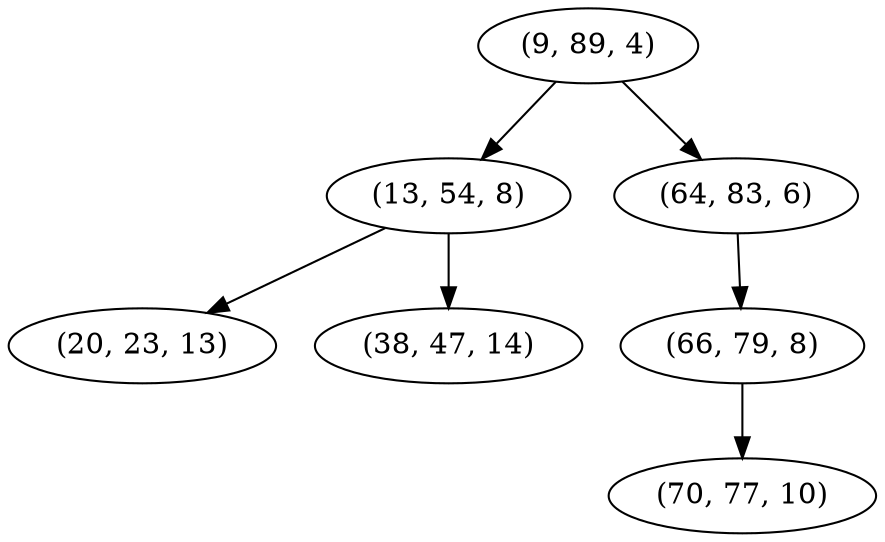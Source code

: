 digraph tree {
    "(9, 89, 4)";
    "(13, 54, 8)";
    "(20, 23, 13)";
    "(38, 47, 14)";
    "(64, 83, 6)";
    "(66, 79, 8)";
    "(70, 77, 10)";
    "(9, 89, 4)" -> "(13, 54, 8)";
    "(9, 89, 4)" -> "(64, 83, 6)";
    "(13, 54, 8)" -> "(20, 23, 13)";
    "(13, 54, 8)" -> "(38, 47, 14)";
    "(64, 83, 6)" -> "(66, 79, 8)";
    "(66, 79, 8)" -> "(70, 77, 10)";
}
